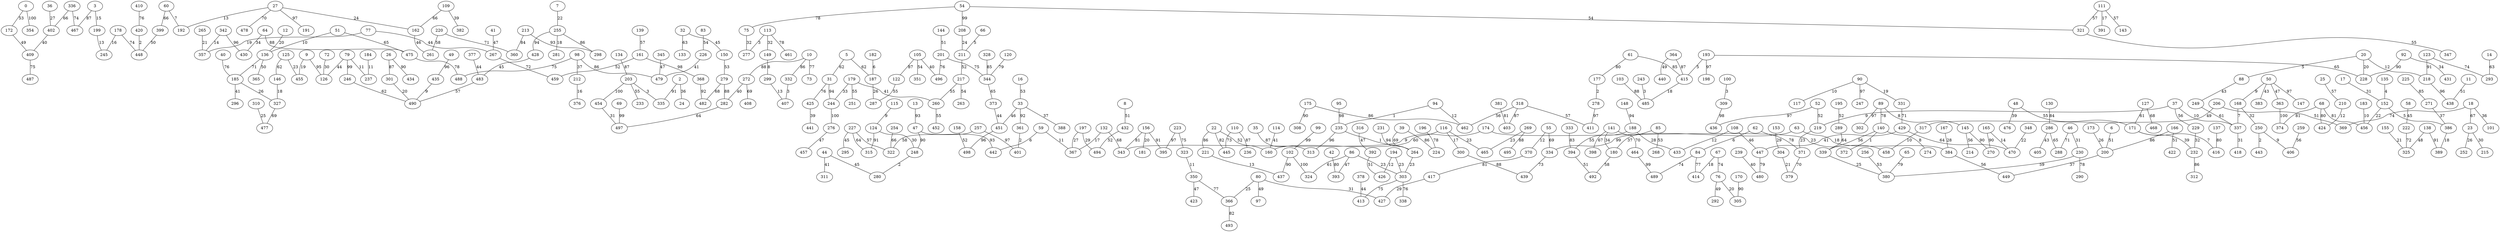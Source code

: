 graph {
  0 [label="0"];
  2 [label="2"];
  3 [label="3"];
  5 [label="5"];
  6 [label="6"];
  7 [label="7"];
  8 [label="8"];
  9 [label="9"];
  10 [label="10"];
  11 [label="11"];
  12 [label="12"];
  13 [label="13"];
  14 [label="14"];
  16 [label="16"];
  17 [label="17"];
  18 [label="18"];
  20 [label="20"];
  22 [label="22"];
  23 [label="23"];
  24 [label="24"];
  25 [label="25"];
  26 [label="26"];
  27 [label="27"];
  31 [label="31"];
  32 [label="32"];
  33 [label="33"];
  35 [label="35"];
  36 [label="36"];
  37 [label="37"];
  39 [label="39"];
  40 [label="40"];
  41 [label="41"];
  42 [label="42"];
  44 [label="44"];
  46 [label="46"];
  47 [label="47"];
  48 [label="48"];
  49 [label="49"];
  50 [label="50"];
  51 [label="51"];
  52 [label="52"];
  54 [label="54"];
  55 [label="55"];
  58 [label="58"];
  59 [label="59"];
  60 [label="60"];
  61 [label="61"];
  62 [label="62"];
  63 [label="63"];
  64 [label="64"];
  65 [label="65"];
  66 [label="66"];
  67 [label="67"];
  68 [label="68"];
  69 [label="69"];
  72 [label="72"];
  73 [label="73"];
  75 [label="75"];
  76 [label="76"];
  77 [label="77"];
  79 [label="79"];
  80 [label="80"];
  83 [label="83"];
  84 [label="84"];
  85 [label="85"];
  86 [label="86"];
  88 [label="88"];
  89 [label="89"];
  90 [label="90"];
  92 [label="92"];
  94 [label="94"];
  95 [label="95"];
  97 [label="97"];
  98 [label="98"];
  99 [label="99"];
  100 [label="100"];
  101 [label="101"];
  102 [label="102"];
  103 [label="103"];
  105 [label="105"];
  108 [label="108"];
  109 [label="109"];
  110 [label="110"];
  111 [label="111"];
  113 [label="113"];
  114 [label="114"];
  115 [label="115"];
  116 [label="116"];
  117 [label="117"];
  120 [label="120"];
  122 [label="122"];
  123 [label="123"];
  124 [label="124"];
  125 [label="125"];
  126 [label="126"];
  127 [label="127"];
  130 [label="130"];
  132 [label="132"];
  133 [label="133"];
  134 [label="134"];
  135 [label="135"];
  136 [label="136"];
  137 [label="137"];
  138 [label="138"];
  139 [label="139"];
  140 [label="140"];
  141 [label="141"];
  143 [label="143"];
  144 [label="144"];
  145 [label="145"];
  146 [label="146"];
  147 [label="147"];
  148 [label="148"];
  149 [label="149"];
  150 [label="150"];
  152 [label="152"];
  153 [label="153"];
  155 [label="155"];
  156 [label="156"];
  158 [label="158"];
  160 [label="160"];
  161 [label="161"];
  162 [label="162"];
  165 [label="165"];
  166 [label="166"];
  167 [label="167"];
  168 [label="168"];
  170 [label="170"];
  171 [label="171"];
  172 [label="172"];
  173 [label="173"];
  174 [label="174"];
  175 [label="175"];
  177 [label="177"];
  178 [label="178"];
  179 [label="179"];
  180 [label="180"];
  181 [label="181"];
  182 [label="182"];
  183 [label="183"];
  184 [label="184"];
  185 [label="185"];
  187 [label="187"];
  188 [label="188"];
  191 [label="191"];
  192 [label="192"];
  193 [label="193"];
  194 [label="194"];
  195 [label="195"];
  196 [label="196"];
  197 [label="197"];
  198 [label="198"];
  199 [label="199"];
  200 [label="200"];
  201 [label="201"];
  203 [label="203"];
  206 [label="206"];
  208 [label="208"];
  210 [label="210"];
  211 [label="211"];
  212 [label="212"];
  213 [label="213"];
  214 [label="214"];
  215 [label="215"];
  217 [label="217"];
  218 [label="218"];
  219 [label="219"];
  220 [label="220"];
  221 [label="221"];
  222 [label="222"];
  223 [label="223"];
  224 [label="224"];
  225 [label="225"];
  226 [label="226"];
  227 [label="227"];
  228 [label="228"];
  229 [label="229"];
  230 [label="230"];
  231 [label="231"];
  232 [label="232"];
  233 [label="233"];
  235 [label="235"];
  236 [label="236"];
  237 [label="237"];
  239 [label="239"];
  243 [label="243"];
  244 [label="244"];
  245 [label="245"];
  246 [label="246"];
  247 [label="247"];
  248 [label="248"];
  249 [label="249"];
  250 [label="250"];
  251 [label="251"];
  252 [label="252"];
  254 [label="254"];
  255 [label="255"];
  256 [label="256"];
  257 [label="257"];
  259 [label="259"];
  260 [label="260"];
  261 [label="261"];
  263 [label="263"];
  264 [label="264"];
  265 [label="265"];
  267 [label="267"];
  268 [label="268"];
  269 [label="269"];
  270 [label="270"];
  271 [label="271"];
  272 [label="272"];
  274 [label="274"];
  276 [label="276"];
  277 [label="277"];
  278 [label="278"];
  279 [label="279"];
  280 [label="280"];
  281 [label="281"];
  282 [label="282"];
  286 [label="286"];
  287 [label="287"];
  288 [label="288"];
  289 [label="289"];
  290 [label="290"];
  292 [label="292"];
  293 [label="293"];
  295 [label="295"];
  296 [label="296"];
  298 [label="298"];
  299 [label="299"];
  300 [label="300"];
  301 [label="301"];
  302 [label="302"];
  303 [label="303"];
  304 [label="304"];
  305 [label="305"];
  308 [label="308"];
  309 [label="309"];
  310 [label="310"];
  311 [label="311"];
  312 [label="312"];
  313 [label="313"];
  315 [label="315"];
  316 [label="316"];
  317 [label="317"];
  318 [label="318"];
  321 [label="321"];
  322 [label="322"];
  323 [label="323"];
  324 [label="324"];
  325 [label="325"];
  327 [label="327"];
  328 [label="328"];
  331 [label="331"];
  332 [label="332"];
  333 [label="333"];
  334 [label="334"];
  335 [label="335"];
  336 [label="336"];
  337 [label="337"];
  338 [label="338"];
  339 [label="339"];
  342 [label="342"];
  343 [label="343"];
  344 [label="344"];
  345 [label="345"];
  347 [label="347"];
  348 [label="348"];
  350 [label="350"];
  351 [label="351"];
  354 [label="354"];
  357 [label="357"];
  360 [label="360"];
  361 [label="361"];
  363 [label="363"];
  364 [label="364"];
  365 [label="365"];
  366 [label="366"];
  367 [label="367"];
  368 [label="368"];
  369 [label="369"];
  370 [label="370"];
  371 [label="371"];
  372 [label="372"];
  373 [label="373"];
  374 [label="374"];
  376 [label="376"];
  377 [label="377"];
  378 [label="378"];
  379 [label="379"];
  380 [label="380"];
  381 [label="381"];
  382 [label="382"];
  383 [label="383"];
  384 [label="384"];
  386 [label="386"];
  388 [label="388"];
  389 [label="389"];
  391 [label="391"];
  392 [label="392"];
  393 [label="393"];
  394 [label="394"];
  395 [label="395"];
  398 [label="398"];
  399 [label="399"];
  401 [label="401"];
  402 [label="402"];
  403 [label="403"];
  405 [label="405"];
  406 [label="406"];
  407 [label="407"];
  408 [label="408"];
  409 [label="409"];
  410 [label="410"];
  411 [label="411"];
  413 [label="413"];
  414 [label="414"];
  415 [label="415"];
  416 [label="416"];
  417 [label="417"];
  418 [label="418"];
  420 [label="420"];
  422 [label="422"];
  423 [label="423"];
  424 [label="424"];
  425 [label="425"];
  426 [label="426"];
  427 [label="427"];
  428 [label="428"];
  429 [label="429"];
  430 [label="430"];
  431 [label="431"];
  432 [label="432"];
  433 [label="433"];
  434 [label="434"];
  435 [label="435"];
  436 [label="436"];
  437 [label="437"];
  438 [label="438"];
  439 [label="439"];
  440 [label="440"];
  441 [label="441"];
  442 [label="442"];
  443 [label="443"];
  445 [label="445"];
  447 [label="447"];
  448 [label="448"];
  449 [label="449"];
  451 [label="451"];
  452 [label="452"];
  454 [label="454"];
  455 [label="455"];
  456 [label="456"];
  457 [label="457"];
  458 [label="458"];
  459 [label="459"];
  461 [label="461"];
  462 [label="462"];
  464 [label="464"];
  465 [label="465"];
  467 [label="467"];
  468 [label="468"];
  470 [label="470"];
  475 [label="475"];
  476 [label="476"];
  477 [label="477"];
  478 [label="478"];
  479 [label="479"];
  480 [label="480"];
  482 [label="482"];
  483 [label="483"];
  485 [label="485"];
  487 [label="487"];
  488 [label="488"];
  489 [label="489"];
  490 [label="490"];
  492 [label="492"];
  493 [label="493"];
  494 [label="494"];
  495 [label="495"];
  496 [label="496"];
  497 [label="497"];
  498 [label="498"];
  0 -- 172 [label="53"];
  0 -- 354 [label="100"];
  2 -- 24 [label="36"];
  2 -- 335 [label="91"];
  3 -- 199 [label="15"];
  3 -- 467 [label="87"];
  5 -- 187 [label="62"];
  5 -- 31 [label="62"];
  6 -- 200 [label="51"];
  7 -- 255 [label="22"];
  8 -- 432 [label="51"];
  9 -- 126 [label="95"];
  9 -- 455 [label="19"];
  10 -- 332 [label="86"];
  10 -- 73 [label="77"];
  10 -- 272 [label="88"];
  11 -- 438 [label="51"];
  12 -- 136 [label="20"];
  13 -- 47 [label="93"];
  14 -- 293 [label="63"];
  16 -- 33 [label="53"];
  17 -- 152 [label="31"];
  18 -- 23 [label="67"];
  18 -- 101 [label="36"];
  18 -- 369 [label="74"];
  20 -- 88 [label="5"];
  20 -- 218 [label="12"];
  20 -- 228 [label="20"];
  22 -- 221 [label="86"];
  22 -- 445 [label="82"];
  22 -- 160 [label="52"];
  23 -- 252 [label="26"];
  23 -- 215 [label="30"];
  25 -- 210 [label="57"];
  26 -- 434 [label="90"];
  26 -- 301 [label="87"];
  27 -- 478 [label="70"];
  27 -- 162 [label="24"];
  27 -- 192 [label="13"];
  27 -- 191 [label="97"];
  31 -- 244 [label="94"];
  31 -- 425 [label="76"];
  32 -- 133 [label="63"];
  32 -- 150 [label="45"];
  33 -- 451 [label="46"];
  33 -- 361 [label="92"];
  33 -- 388 [label="37"];
  35 -- 313 [label="87"];
  36 -- 402 [label="27"];
  37 -- 229 [label="56"];
  37 -- 337 [label="10"];
  37 -- 219 [label="9"];
  39 -- 224 [label="86"];
  39 -- 264 [label="69"];
  40 -- 185 [label="76"];
  41 -- 267 [label="47"];
  42 -- 393 [label="80"];
  44 -- 280 [label="45"];
  44 -- 311 [label="41"];
  46 -- 288 [label="71"];
  46 -- 230 [label="31"];
  47 -- 248 [label="90"];
  47 -- 442 [label="93"];
  48 -- 476 [label="39"];
  48 -- 171 [label="55"];
  49 -- 435 [label="96"];
  50 -- 383 [label="43"];
  50 -- 363 [label="47"];
  50 -- 168 [label="9"];
  50 -- 147 [label="97"];
  51 -- 136 [label="10"];
  51 -- 475 [label="65"];
  52 -- 219 [label="52"];
  52 -- 436 [label="97"];
  54 -- 321 [label="54"];
  54 -- 208 [label="99"];
  54 -- 75 [label="78"];
  55 -- 334 [label="69"];
  55 -- 370 [label="12"];
  58 -- 222 [label="45"];
  59 -- 367 [label="11"];
  59 -- 442 [label="6"];
  60 -- 192 [label="7"];
  60 -- 399 [label="66"];
  61 -- 415 [label="85"];
  61 -- 177 [label="80"];
  62 -- 371 [label="78"];
  62 -- 84 [label="6"];
  63 -- 334 [label="99"];
  63 -- 384 [label="18"];
  64 -- 475 [label="88"];
  64 -- 430 [label="34"];
  65 -- 380 [label="79"];
  66 -- 211 [label="5"];
  67 -- 414 [label="18"];
  67 -- 76 [label="74"];
  68 -- 424 [label="80"];
  68 -- 456 [label="81"];
  68 -- 374 [label="81"];
  69 -- 497 [label="99"];
  72 -- 126 [label="30"];
  75 -- 277 [label="32"];
  76 -- 292 [label="49"];
  76 -- 305 [label="20"];
  77 -- 357 [label="19"];
  77 -- 267 [label="44"];
  79 -- 126 [label="44"];
  79 -- 246 [label="99"];
  79 -- 237 [label="11"];
  80 -- 427 [label="31"];
  80 -- 97 [label="49"];
  80 -- 366 [label="25"];
  83 -- 226 [label="54"];
  84 -- 489 [label="74"];
  84 -- 414 [label="77"];
  85 -- 268 [label="53"];
  85 -- 180 [label="37"];
  86 -- 303 [label="23"];
  86 -- 393 [label="47"];
  86 -- 324 [label="61"];
  88 -- 249 [label="43"];
  89 -- 145 [label="8"];
  89 -- 140 [label="78"];
  89 -- 302 [label="97"];
  90 -- 247 [label="97"];
  90 -- 117 [label="10"];
  90 -- 331 [label="19"];
  92 -- 431 [label="34"];
  92 -- 228 [label="90"];
  94 -- 462 [label="12"];
  94 -- 235 [label="1"];
  95 -- 235 [label="98"];
  98 -- 479 [label="86"];
  98 -- 488 [label="75"];
  98 -- 212 [label="37"];
  99 -- 102 [label="99"];
  100 -- 309 [label="3"];
  102 -- 324 [label="100"];
  102 -- 437 [label="90"];
  103 -- 485 [label="88"];
  105 -- 496 [label="40"];
  105 -- 122 [label="87"];
  105 -- 351 [label="54"];
  108 -- 447 [label="46"];
  108 -- 433 [label="12"];
  109 -- 162 [label="66"];
  109 -- 382 [label="39"];
  110 -- 445 [label="73"];
  110 -- 236 [label="87"];
  111 -- 321 [label="57"];
  111 -- 143 [label="57"];
  111 -- 391 [label="17"];
  113 -- 461 [label="78"];
  113 -- 277 [label="3"];
  113 -- 149 [label="32"];
  114 -- 160 [label="41"];
  115 -- 124 [label="9"];
  116 -- 160 [label="60"];
  116 -- 300 [label="17"];
  116 -- 465 [label="23"];
  120 -- 344 [label="79"];
  122 -- 287 [label="55"];
  123 -- 218 [label="91"];
  123 -- 293 [label="74"];
  124 -- 315 [label="91"];
  124 -- 248 [label="30"];
  125 -- 146 [label="62"];
  125 -- 455 [label="23"];
  127 -- 171 [label="61"];
  127 -- 468 [label="68"];
  130 -- 286 [label="84"];
  132 -- 367 [label="17"];
  132 -- 343 [label="68"];
  134 -- 203 [label="87"];
  135 -- 152 [label="4"];
  136 -- 365 [label="50"];
  136 -- 185 [label="71"];
  137 -- 416 [label="80"];
  138 -- 389 [label="91"];
  138 -- 325 [label="48"];
  139 -- 161 [label="57"];
  140 -- 339 [label="56"];
  140 -- 274 [label="8"];
  140 -- 372 [label="1"];
  141 -- 464 [label="70"];
  141 -- 180 [label="34"];
  141 -- 398 [label="67"];
  144 -- 201 [label="51"];
  145 -- 214 [label="56"];
  145 -- 270 [label="90"];
  146 -- 327 [label="18"];
  148 -- 188 [label="94"];
  149 -- 299 [label="8"];
  150 -- 279 [label="53"];
  152 -- 386 [label="5"];
  152 -- 456 [label="22"];
  153 -- 304 [label="29"];
  155 -- 325 [label="21"];
  156 -- 395 [label="91"];
  156 -- 343 [label="81"];
  156 -- 181 [label="20"];
  158 -- 498 [label="52"];
  161 -- 459 [label="52"];
  161 -- 368 [label="98"];
  162 -- 261 [label="46"];
  165 -- 270 [label="90"];
  165 -- 470 [label="14"];
  166 -- 200 [label="86"];
  166 -- 422 [label="51"];
  167 -- 384 [label="28"];
  168 -- 337 [label="7"];
  168 -- 250 [label="32"];
  170 -- 305 [label="90"];
  171 -- 416 [label="7"];
  171 -- 232 [label="39"];
  172 -- 409 [label="49"];
  173 -- 200 [label="26"];
  174 -- 343 [label="9"];
  174 -- 458 [label="23"];
  175 -- 462 [label="86"];
  175 -- 308 [label="90"];
  177 -- 278 [label="2"];
  178 -- 448 [label="74"];
  178 -- 245 [label="16"];
  179 -- 251 [label="55"];
  179 -- 260 [label="41"];
  179 -- 244 [label="33"];
  180 -- 492 [label="58"];
  182 -- 187 [label="6"];
  183 -- 456 [label="10"];
  184 -- 237 [label="11"];
  185 -- 296 [label="41"];
  185 -- 327 [label="26"];
  187 -- 287 [label="26"];
  188 -- 394 [label="55"];
  188 -- 433 [label="28"];
  193 -- 415 [label="5"];
  193 -- 198 [label="97"];
  193 -- 228 [label="65"];
  194 -- 426 [label="12"];
  194 -- 303 [label="23"];
  195 -- 289 [label="52"];
  196 -- 224 [label="78"];
  197 -- 367 [label="27"];
  197 -- 494 [label="29"];
  199 -- 245 [label="13"];
  200 -- 449 [label="37"];
  201 -- 344 [label="75"];
  201 -- 496 [label="76"];
  203 -- 335 [label="3"];
  203 -- 454 [label="100"];
  203 -- 233 [label="55"];
  206 -- 369 [label="51"];
  206 -- 317 [label="49"];
  208 -- 211 [label="24"];
  210 -- 424 [label="12"];
  211 -- 217 [label="52"];
  212 -- 376 [label="16"];
  213 -- 298 [label="93"];
  213 -- 360 [label="84"];
  217 -- 260 [label="55"];
  217 -- 263 [label="54"];
  218 -- 438 [label="96"];
  219 -- 371 [label="23"];
  220 -- 360 [label="71"];
  220 -- 261 [label="58"];
  221 -- 437 [label="13"];
  222 -- 325 [label="72"];
  223 -- 323 [label="75"];
  223 -- 395 [label="97"];
  225 -- 271 [label="85"];
  226 -- 479 [label="41"];
  227 -- 322 [label="57"];
  227 -- 315 [label="64"];
  227 -- 295 [label="45"];
  229 -- 232 [label="32"];
  230 -- 380 [label="59"];
  230 -- 290 [label="78"];
  231 -- 264 [label="94"];
  232 -- 312 [label="86"];
  235 -- 313 [label="96"];
  235 -- 264 [label="1"];
  239 -- 480 [label="40"];
  243 -- 485 [label="3"];
  244 -- 276 [label="100"];
  246 -- 490 [label="62"];
  248 -- 280 [label="2"];
  249 -- 337 [label="61"];
  250 -- 443 [label="2"];
  250 -- 406 [label="9"];
  254 -- 322 [label="66"];
  255 -- 428 [label="94"];
  255 -- 281 [label="18"];
  255 -- 298 [label="86"];
  256 -- 380 [label="53"];
  257 -- 322 [label="58"];
  257 -- 401 [label="97"];
  259 -- 406 [label="56"];
  260 -- 452 [label="55"];
  264 -- 303 [label="23"];
  265 -- 357 [label="21"];
  267 -- 459 [label="72"];
  269 -- 495 [label="88"];
  269 -- 465 [label="23"];
  271 -- 386 [label="37"];
  272 -- 282 [label="40"];
  272 -- 408 [label="69"];
  276 -- 457 [label="47"];
  278 -- 411 [label="97"];
  279 -- 282 [label="88"];
  279 -- 482 [label="68"];
  282 -- 497 [label="64"];
  286 -- 288 [label="65"];
  286 -- 405 [label="43"];
  289 -- 339 [label="64"];
  299 -- 407 [label="13"];
  300 -- 439 [label="88"];
  301 -- 490 [label="20"];
  303 -- 338 [label="76"];
  303 -- 413 [label="75"];
  304 -- 379 [label="21"];
  309 -- 436 [label="98"];
  310 -- 477 [label="25"];
  316 -- 392 [label="47"];
  317 -- 458 [label="10"];
  318 -- 411 [label="57"];
  318 -- 403 [label="87"];
  318 -- 462 [label="56"];
  321 -- 347 [label="55"];
  323 -- 350 [label="11"];
  327 -- 477 [label="69"];
  328 -- 344 [label="85"];
  331 -- 429 [label="71"];
  332 -- 407 [label="3"];
  333 -- 394 [label="83"];
  334 -- 439 [label="73"];
  336 -- 402 [label="66"];
  336 -- 467 [label="74"];
  337 -- 418 [label="31"];
  339 -- 380 [label="25"];
  342 -- 430 [label="96"];
  342 -- 357 [label="14"];
  344 -- 373 [label="65"];
  345 -- 479 [label="47"];
  348 -- 470 [label="22"];
  350 -- 423 [label="47"];
  350 -- 366 [label="77"];
  361 -- 401 [label="2"];
  363 -- 374 [label="100"];
  364 -- 440 [label="49"];
  364 -- 415 [label="87"];
  366 -- 493 [label="82"];
  368 -- 482 [label="92"];
  370 -- 417 [label="81"];
  371 -- 379 [label="70"];
  373 -- 451 [label="44"];
  377 -- 483 [label="44"];
  378 -- 413 [label="44"];
  381 -- 403 [label="81"];
  384 -- 449 [label="56"];
  386 -- 389 [label="18"];
  392 -- 426 [label="51"];
  394 -- 492 [label="51"];
  399 -- 448 [label="50"];
  402 -- 409 [label="40"];
  409 -- 487 [label="75"];
  410 -- 420 [label="76"];
  415 -- 485 [label="18"];
  417 -- 427 [label="29"];
  420 -- 448 [label="2"];
  425 -- 441 [label="39"];
  428 -- 483 [label="45"];
  429 -- 470 [label="64"];
  429 -- 447 [label="41"];
  432 -- 494 [label="52"];
  435 -- 490 [label="9"];
  447 -- 480 [label="79"];
  451 -- 498 [label="96"];
  454 -- 497 [label="31"];
  464 -- 489 [label="99"];
  475 -- 488 [label="78"];
  483 -- 490 [label="57"];
}